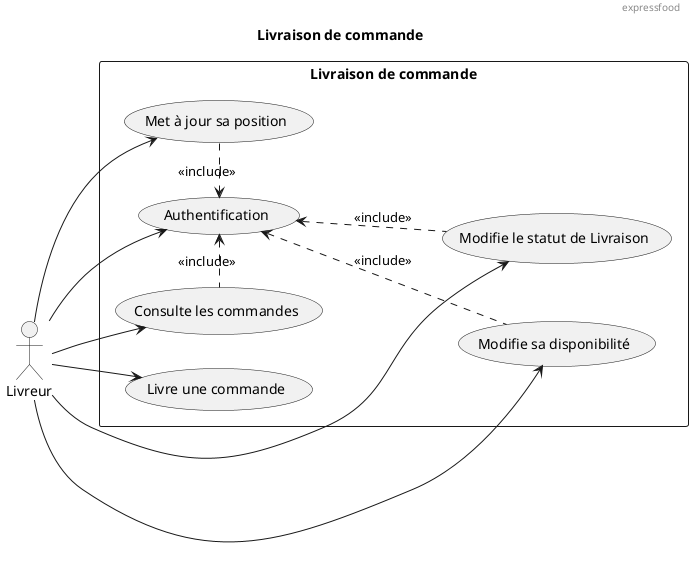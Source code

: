 @startuml
header expressfood
title Livraison de commande
left to right direction
skinparam packageStyle rectangle
actor Livreur
rectangle "Livraison de commande" {
  :Livreur: --> (Met à jour sa position)
  :Livreur: --> (Modifie le statut de Livraison)
  :Livreur: --> (Authentification)
  :Livreur: --> (Livre une commande)
  :Livreur: --> (Modifie sa disponibilité)
  :Livreur: --> (Consulte les commandes)

  (Met à jour sa position) .> (Authentification) : <<include >>
  (Authentification) <.. (Modifie le statut de Livraison) : <<include>>
  (Authentification) <.. (Modifie sa disponibilité) : <<include>>
  (Authentification) <. (Consulte les commandes) : <<include>>
  

}
@enduml